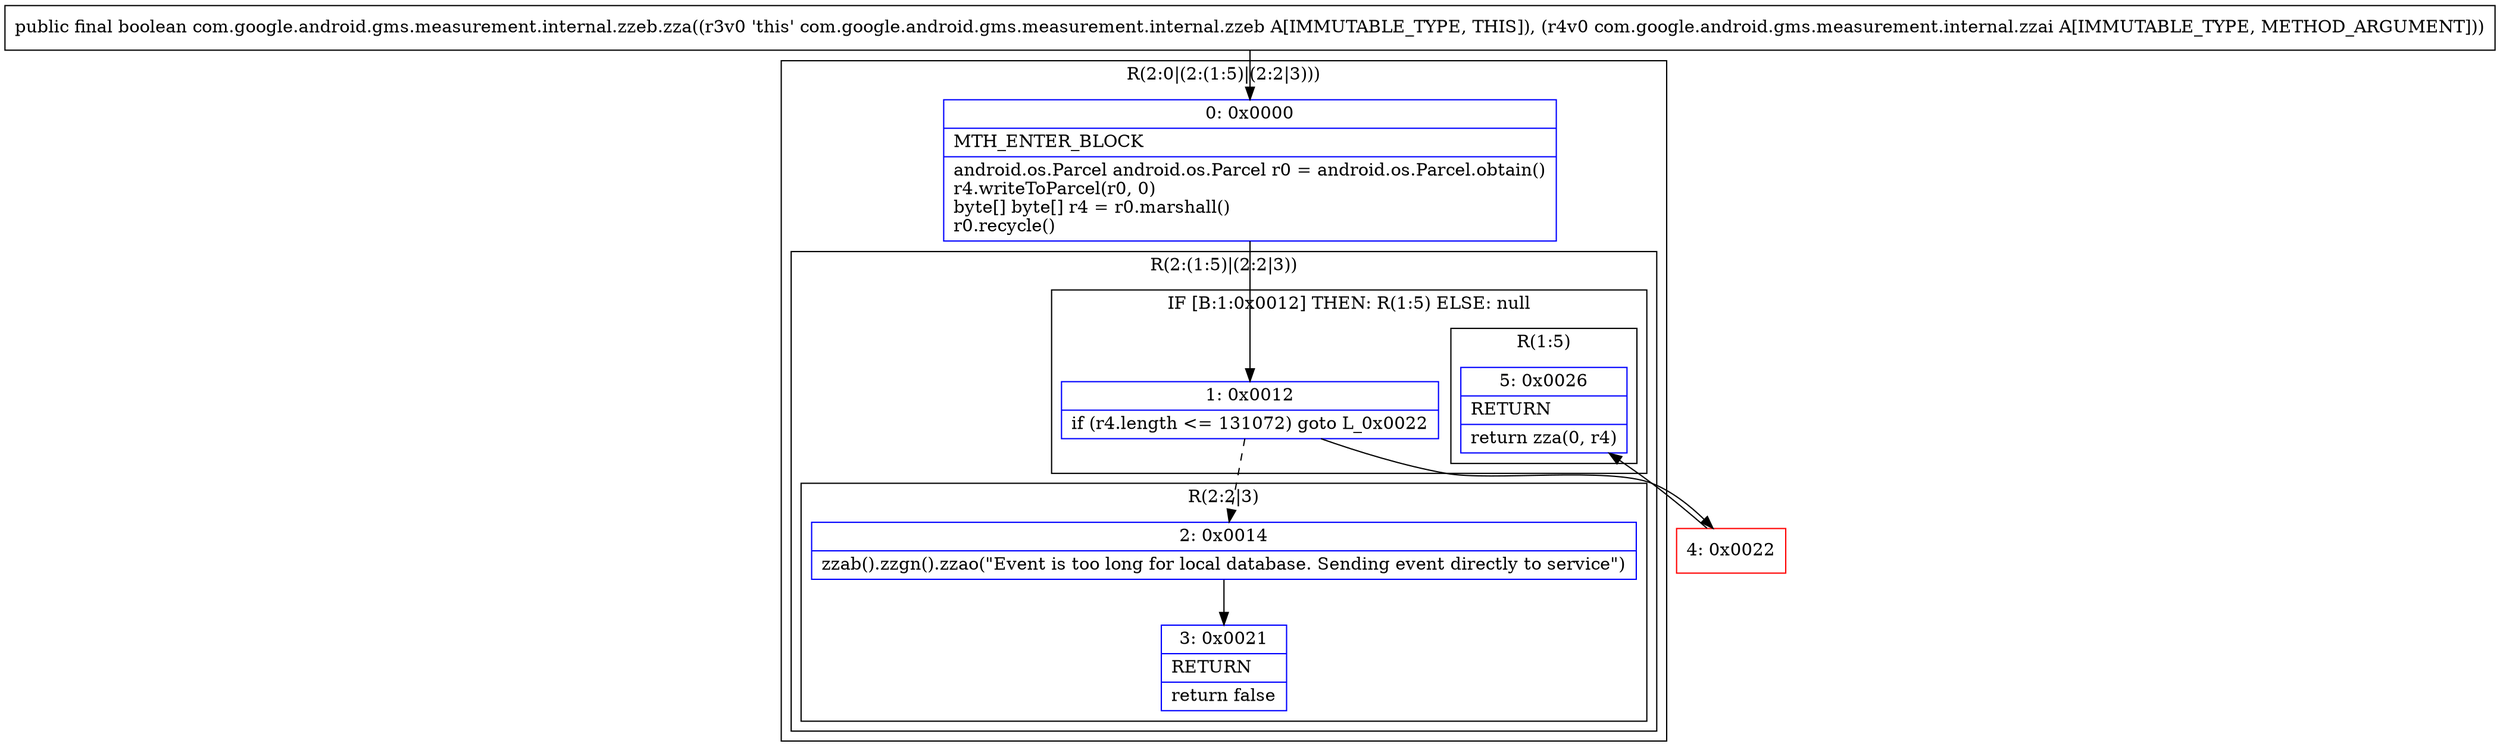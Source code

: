 digraph "CFG forcom.google.android.gms.measurement.internal.zzeb.zza(Lcom\/google\/android\/gms\/measurement\/internal\/zzai;)Z" {
subgraph cluster_Region_902074124 {
label = "R(2:0|(2:(1:5)|(2:2|3)))";
node [shape=record,color=blue];
Node_0 [shape=record,label="{0\:\ 0x0000|MTH_ENTER_BLOCK\l|android.os.Parcel android.os.Parcel r0 = android.os.Parcel.obtain()\lr4.writeToParcel(r0, 0)\lbyte[] byte[] r4 = r0.marshall()\lr0.recycle()\l}"];
subgraph cluster_Region_535686322 {
label = "R(2:(1:5)|(2:2|3))";
node [shape=record,color=blue];
subgraph cluster_IfRegion_121242829 {
label = "IF [B:1:0x0012] THEN: R(1:5) ELSE: null";
node [shape=record,color=blue];
Node_1 [shape=record,label="{1\:\ 0x0012|if (r4.length \<= 131072) goto L_0x0022\l}"];
subgraph cluster_Region_68571272 {
label = "R(1:5)";
node [shape=record,color=blue];
Node_5 [shape=record,label="{5\:\ 0x0026|RETURN\l|return zza(0, r4)\l}"];
}
}
subgraph cluster_Region_64304129 {
label = "R(2:2|3)";
node [shape=record,color=blue];
Node_2 [shape=record,label="{2\:\ 0x0014|zzab().zzgn().zzao(\"Event is too long for local database. Sending event directly to service\")\l}"];
Node_3 [shape=record,label="{3\:\ 0x0021|RETURN\l|return false\l}"];
}
}
}
Node_4 [shape=record,color=red,label="{4\:\ 0x0022}"];
MethodNode[shape=record,label="{public final boolean com.google.android.gms.measurement.internal.zzeb.zza((r3v0 'this' com.google.android.gms.measurement.internal.zzeb A[IMMUTABLE_TYPE, THIS]), (r4v0 com.google.android.gms.measurement.internal.zzai A[IMMUTABLE_TYPE, METHOD_ARGUMENT])) }"];
MethodNode -> Node_0;
Node_0 -> Node_1;
Node_1 -> Node_2[style=dashed];
Node_1 -> Node_4;
Node_2 -> Node_3;
Node_4 -> Node_5;
}


